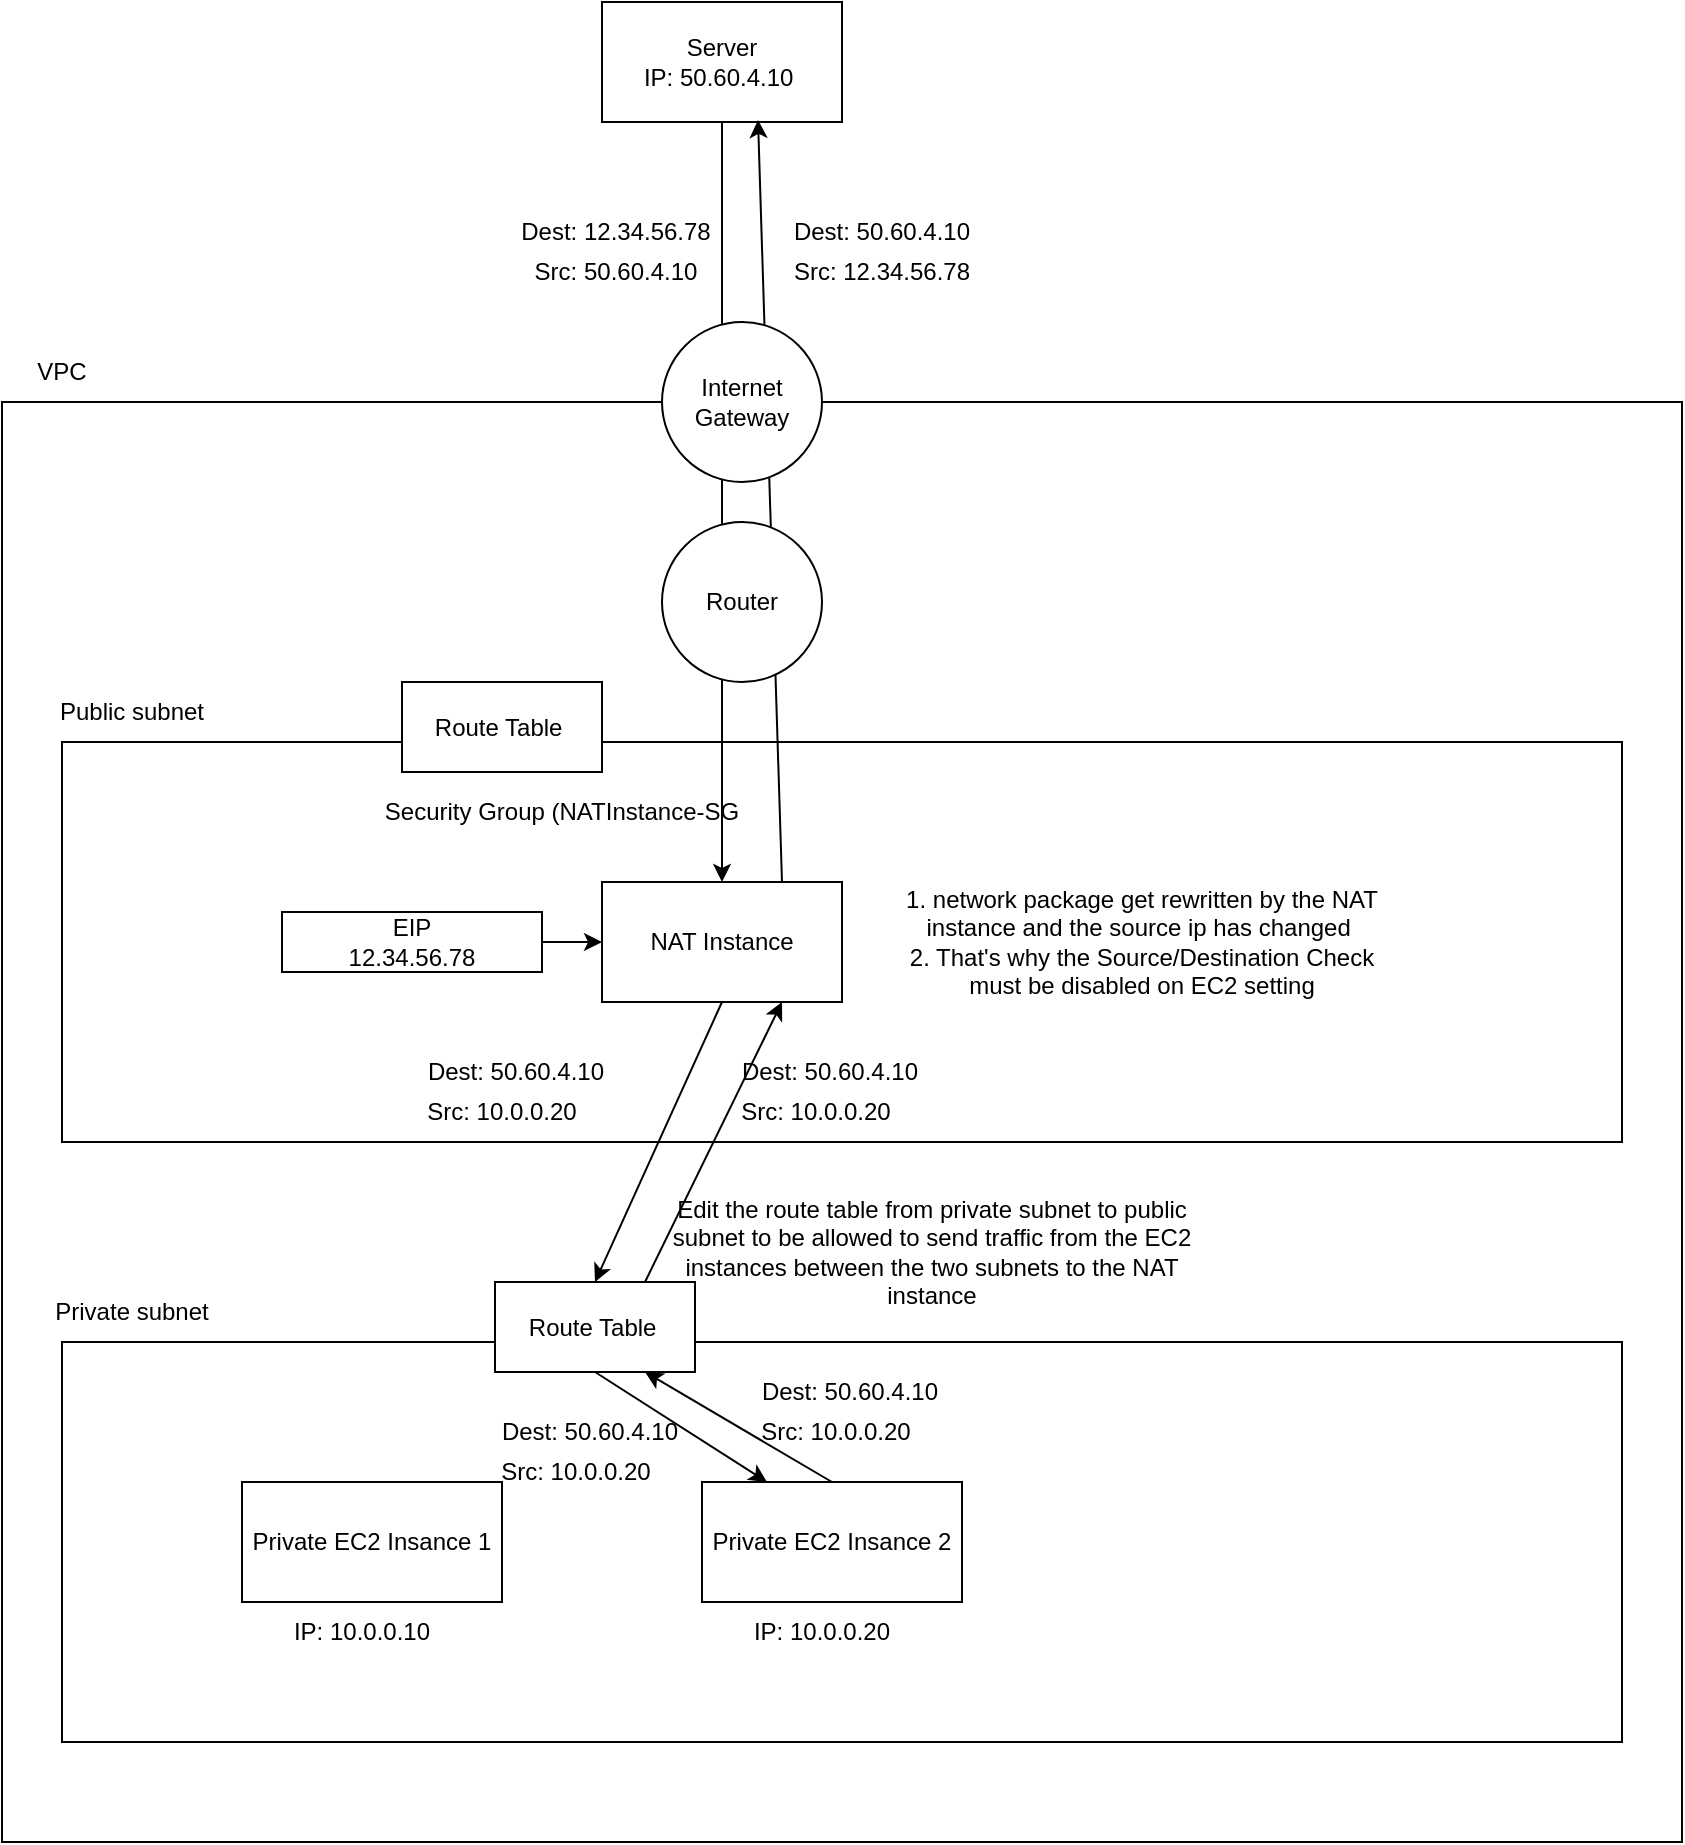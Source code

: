 <mxfile version="21.6.8" type="github">
  <diagram name="Page-1" id="thd2gP7QPJdDt4dVLzzo">
    <mxGraphModel dx="898" dy="1098" grid="1" gridSize="10" guides="1" tooltips="1" connect="1" arrows="1" fold="1" page="1" pageScale="1" pageWidth="850" pageHeight="1100" math="0" shadow="0">
      <root>
        <mxCell id="0" />
        <mxCell id="1" parent="0" />
        <mxCell id="IYe9hOyiI9uOS7aUslrK-1" value="" style="rounded=0;whiteSpace=wrap;html=1;" parent="1" vertex="1">
          <mxGeometry x="150" y="260" width="840" height="720" as="geometry" />
        </mxCell>
        <mxCell id="IYe9hOyiI9uOS7aUslrK-2" value="VPC" style="text;html=1;strokeColor=none;fillColor=none;align=center;verticalAlign=middle;whiteSpace=wrap;rounded=0;" parent="1" vertex="1">
          <mxGeometry x="150" y="230" width="60" height="30" as="geometry" />
        </mxCell>
        <mxCell id="IYe9hOyiI9uOS7aUslrK-3" value="" style="rounded=0;whiteSpace=wrap;html=1;" parent="1" vertex="1">
          <mxGeometry x="180" y="430" width="780" height="200" as="geometry" />
        </mxCell>
        <mxCell id="IYe9hOyiI9uOS7aUslrK-4" value="" style="rounded=0;whiteSpace=wrap;html=1;" parent="1" vertex="1">
          <mxGeometry x="180" y="730" width="780" height="200" as="geometry" />
        </mxCell>
        <mxCell id="IYe9hOyiI9uOS7aUslrK-5" value="Public subnet" style="text;html=1;strokeColor=none;fillColor=none;align=center;verticalAlign=middle;whiteSpace=wrap;rounded=0;" parent="1" vertex="1">
          <mxGeometry x="150" y="400" width="130" height="30" as="geometry" />
        </mxCell>
        <mxCell id="IYe9hOyiI9uOS7aUslrK-6" value="Private subnet" style="text;html=1;strokeColor=none;fillColor=none;align=center;verticalAlign=middle;whiteSpace=wrap;rounded=0;" parent="1" vertex="1">
          <mxGeometry x="150" y="700" width="130" height="30" as="geometry" />
        </mxCell>
        <mxCell id="IYe9hOyiI9uOS7aUslrK-7" value="Server&lt;br&gt;IP: 50.60.4.10&amp;nbsp;" style="rounded=0;whiteSpace=wrap;html=1;" parent="1" vertex="1">
          <mxGeometry x="450" y="60" width="120" height="60" as="geometry" />
        </mxCell>
        <mxCell id="IYe9hOyiI9uOS7aUslrK-8" value="NAT Instance" style="rounded=0;whiteSpace=wrap;html=1;" parent="1" vertex="1">
          <mxGeometry x="450" y="500" width="120" height="60" as="geometry" />
        </mxCell>
        <mxCell id="IYe9hOyiI9uOS7aUslrK-9" value="Security Group (NATInstance-SG" style="text;html=1;strokeColor=none;fillColor=none;align=center;verticalAlign=middle;whiteSpace=wrap;rounded=0;" parent="1" vertex="1">
          <mxGeometry x="300" y="450" width="260" height="30" as="geometry" />
        </mxCell>
        <mxCell id="IYe9hOyiI9uOS7aUslrK-11" value="" style="edgeStyle=orthogonalEdgeStyle;rounded=0;orthogonalLoop=1;jettySize=auto;html=1;" parent="1" source="IYe9hOyiI9uOS7aUslrK-10" target="IYe9hOyiI9uOS7aUslrK-8" edge="1">
          <mxGeometry relative="1" as="geometry" />
        </mxCell>
        <mxCell id="IYe9hOyiI9uOS7aUslrK-10" value="EIP&lt;br&gt;12.34.56.78" style="rounded=0;whiteSpace=wrap;html=1;" parent="1" vertex="1">
          <mxGeometry x="290" y="515" width="130" height="30" as="geometry" />
        </mxCell>
        <mxCell id="IYe9hOyiI9uOS7aUslrK-12" value="Private EC2 Insance 1" style="rounded=0;whiteSpace=wrap;html=1;" parent="1" vertex="1">
          <mxGeometry x="270" y="800" width="130" height="60" as="geometry" />
        </mxCell>
        <mxCell id="IYe9hOyiI9uOS7aUslrK-13" value="Private EC2 Insance 2" style="rounded=0;whiteSpace=wrap;html=1;" parent="1" vertex="1">
          <mxGeometry x="500" y="800" width="130" height="60" as="geometry" />
        </mxCell>
        <mxCell id="IYe9hOyiI9uOS7aUslrK-14" value="Route Table&amp;nbsp;" style="rounded=0;whiteSpace=wrap;html=1;" parent="1" vertex="1">
          <mxGeometry x="396.5" y="700" width="100" height="45" as="geometry" />
        </mxCell>
        <mxCell id="IYe9hOyiI9uOS7aUslrK-15" value="Edit the route table from private subnet to public subnet to be allowed to send traffic from the EC2 instances between the two subnets to the NAT instance" style="text;html=1;strokeColor=none;fillColor=none;align=center;verticalAlign=middle;whiteSpace=wrap;rounded=0;" parent="1" vertex="1">
          <mxGeometry x="480" y="660" width="270" height="50" as="geometry" />
        </mxCell>
        <mxCell id="IYe9hOyiI9uOS7aUslrK-16" value="1. network package get rewritten by the NAT instance and the source ip has changed&amp;nbsp;&lt;br&gt;2. That&#39;s why the Source/Destination Check must be disabled on EC2 setting&lt;br&gt;" style="text;html=1;strokeColor=none;fillColor=none;align=center;verticalAlign=middle;whiteSpace=wrap;rounded=0;" parent="1" vertex="1">
          <mxGeometry x="590" y="470" width="260" height="120" as="geometry" />
        </mxCell>
        <mxCell id="IYe9hOyiI9uOS7aUslrK-17" value="" style="endArrow=classic;html=1;rounded=0;entryX=0.75;entryY=1;entryDx=0;entryDy=0;exitX=0.5;exitY=0;exitDx=0;exitDy=0;" parent="1" source="IYe9hOyiI9uOS7aUslrK-13" target="IYe9hOyiI9uOS7aUslrK-14" edge="1">
          <mxGeometry width="50" height="50" relative="1" as="geometry">
            <mxPoint x="670" y="830" as="sourcePoint" />
            <mxPoint x="720" y="780" as="targetPoint" />
          </mxGeometry>
        </mxCell>
        <mxCell id="IYe9hOyiI9uOS7aUslrK-18" value="Dest: 50.60.4.10" style="text;html=1;strokeColor=none;fillColor=none;align=center;verticalAlign=middle;whiteSpace=wrap;rounded=0;" parent="1" vertex="1">
          <mxGeometry x="513.5" y="740" width="120" height="30" as="geometry" />
        </mxCell>
        <mxCell id="IYe9hOyiI9uOS7aUslrK-19" value="Src: 10.0.0.20" style="text;html=1;strokeColor=none;fillColor=none;align=center;verticalAlign=middle;whiteSpace=wrap;rounded=0;" parent="1" vertex="1">
          <mxGeometry x="506.5" y="760" width="120" height="30" as="geometry" />
        </mxCell>
        <mxCell id="IYe9hOyiI9uOS7aUslrK-20" value="IP: 10.0.0.20" style="text;html=1;strokeColor=none;fillColor=none;align=center;verticalAlign=middle;whiteSpace=wrap;rounded=0;" parent="1" vertex="1">
          <mxGeometry x="500" y="860" width="120" height="30" as="geometry" />
        </mxCell>
        <mxCell id="IYe9hOyiI9uOS7aUslrK-21" value="IP: 10.0.0.10" style="text;html=1;strokeColor=none;fillColor=none;align=center;verticalAlign=middle;whiteSpace=wrap;rounded=0;" parent="1" vertex="1">
          <mxGeometry x="270" y="860" width="120" height="30" as="geometry" />
        </mxCell>
        <mxCell id="IYe9hOyiI9uOS7aUslrK-22" value="" style="endArrow=classic;html=1;rounded=0;exitX=0.5;exitY=1;exitDx=0;exitDy=0;entryX=0.25;entryY=0;entryDx=0;entryDy=0;" parent="1" source="IYe9hOyiI9uOS7aUslrK-14" target="IYe9hOyiI9uOS7aUslrK-13" edge="1">
          <mxGeometry width="50" height="50" relative="1" as="geometry">
            <mxPoint x="400" y="820" as="sourcePoint" />
            <mxPoint x="450" y="770" as="targetPoint" />
          </mxGeometry>
        </mxCell>
        <mxCell id="IYe9hOyiI9uOS7aUslrK-23" value="" style="endArrow=classic;html=1;rounded=0;entryX=0.75;entryY=1;entryDx=0;entryDy=0;exitX=0.75;exitY=0;exitDx=0;exitDy=0;" parent="1" source="IYe9hOyiI9uOS7aUslrK-14" target="IYe9hOyiI9uOS7aUslrK-8" edge="1">
          <mxGeometry width="50" height="50" relative="1" as="geometry">
            <mxPoint x="460" y="630" as="sourcePoint" />
            <mxPoint x="510" y="580" as="targetPoint" />
          </mxGeometry>
        </mxCell>
        <mxCell id="IYe9hOyiI9uOS7aUslrK-24" value="" style="endArrow=classic;html=1;rounded=0;entryX=0.5;entryY=0;entryDx=0;entryDy=0;exitX=0.5;exitY=1;exitDx=0;exitDy=0;" parent="1" source="IYe9hOyiI9uOS7aUslrK-8" target="IYe9hOyiI9uOS7aUslrK-14" edge="1">
          <mxGeometry width="50" height="50" relative="1" as="geometry">
            <mxPoint x="400" y="640" as="sourcePoint" />
            <mxPoint x="450" y="590" as="targetPoint" />
          </mxGeometry>
        </mxCell>
        <mxCell id="IYe9hOyiI9uOS7aUslrK-25" value="Src: 10.0.0.20" style="text;html=1;strokeColor=none;fillColor=none;align=center;verticalAlign=middle;whiteSpace=wrap;rounded=0;" parent="1" vertex="1">
          <mxGeometry x="496.5" y="600" width="120" height="30" as="geometry" />
        </mxCell>
        <mxCell id="IYe9hOyiI9uOS7aUslrK-26" value="Dest: 50.60.4.10" style="text;html=1;strokeColor=none;fillColor=none;align=center;verticalAlign=middle;whiteSpace=wrap;rounded=0;" parent="1" vertex="1">
          <mxGeometry x="503.5" y="580" width="120" height="30" as="geometry" />
        </mxCell>
        <mxCell id="IYe9hOyiI9uOS7aUslrK-27" value="" style="endArrow=classic;html=1;rounded=0;entryX=0.65;entryY=0.983;entryDx=0;entryDy=0;entryPerimeter=0;exitX=0.75;exitY=0;exitDx=0;exitDy=0;" parent="1" source="IYe9hOyiI9uOS7aUslrK-8" target="IYe9hOyiI9uOS7aUslrK-7" edge="1">
          <mxGeometry width="50" height="50" relative="1" as="geometry">
            <mxPoint x="550" y="360" as="sourcePoint" />
            <mxPoint x="600" y="310" as="targetPoint" />
          </mxGeometry>
        </mxCell>
        <mxCell id="IYe9hOyiI9uOS7aUslrK-28" value="Dest: 50.60.4.10" style="text;html=1;strokeColor=none;fillColor=none;align=center;verticalAlign=middle;whiteSpace=wrap;rounded=0;" parent="1" vertex="1">
          <mxGeometry x="530" y="160" width="120" height="30" as="geometry" />
        </mxCell>
        <mxCell id="IYe9hOyiI9uOS7aUslrK-29" value="Src: 12.34.56.78" style="text;html=1;strokeColor=none;fillColor=none;align=center;verticalAlign=middle;whiteSpace=wrap;rounded=0;" parent="1" vertex="1">
          <mxGeometry x="530" y="180" width="120" height="30" as="geometry" />
        </mxCell>
        <mxCell id="IYe9hOyiI9uOS7aUslrK-30" value="" style="endArrow=classic;html=1;rounded=0;exitX=0.5;exitY=1;exitDx=0;exitDy=0;entryX=0.5;entryY=0;entryDx=0;entryDy=0;" parent="1" source="IYe9hOyiI9uOS7aUslrK-7" target="IYe9hOyiI9uOS7aUslrK-8" edge="1">
          <mxGeometry width="50" height="50" relative="1" as="geometry">
            <mxPoint x="540" y="270" as="sourcePoint" />
            <mxPoint x="590" y="220" as="targetPoint" />
          </mxGeometry>
        </mxCell>
        <mxCell id="IYe9hOyiI9uOS7aUslrK-31" value="Dest: 12.34.56.78" style="text;html=1;strokeColor=none;fillColor=none;align=center;verticalAlign=middle;whiteSpace=wrap;rounded=0;" parent="1" vertex="1">
          <mxGeometry x="396.5" y="160" width="120" height="30" as="geometry" />
        </mxCell>
        <mxCell id="IYe9hOyiI9uOS7aUslrK-32" value="Src: 50.60.4.10" style="text;html=1;strokeColor=none;fillColor=none;align=center;verticalAlign=middle;whiteSpace=wrap;rounded=0;" parent="1" vertex="1">
          <mxGeometry x="396.5" y="180" width="120" height="30" as="geometry" />
        </mxCell>
        <mxCell id="IYe9hOyiI9uOS7aUslrK-33" value="Dest: 50.60.4.10" style="text;html=1;strokeColor=none;fillColor=none;align=center;verticalAlign=middle;whiteSpace=wrap;rounded=0;" parent="1" vertex="1">
          <mxGeometry x="347" y="580" width="120" height="30" as="geometry" />
        </mxCell>
        <mxCell id="IYe9hOyiI9uOS7aUslrK-34" value="Src: 10.0.0.20" style="text;html=1;strokeColor=none;fillColor=none;align=center;verticalAlign=middle;whiteSpace=wrap;rounded=0;" parent="1" vertex="1">
          <mxGeometry x="340" y="600" width="120" height="30" as="geometry" />
        </mxCell>
        <mxCell id="IYe9hOyiI9uOS7aUslrK-38" value="Dest: 50.60.4.10" style="text;html=1;strokeColor=none;fillColor=none;align=center;verticalAlign=middle;whiteSpace=wrap;rounded=0;" parent="1" vertex="1">
          <mxGeometry x="383.5" y="760" width="120" height="30" as="geometry" />
        </mxCell>
        <mxCell id="IYe9hOyiI9uOS7aUslrK-39" value="Src: 10.0.0.20" style="text;html=1;strokeColor=none;fillColor=none;align=center;verticalAlign=middle;whiteSpace=wrap;rounded=0;" parent="1" vertex="1">
          <mxGeometry x="376.5" y="780" width="120" height="30" as="geometry" />
        </mxCell>
        <mxCell id="JJxsekDJLD-W7M-YxXZ1-1" value="Route Table&amp;nbsp;" style="rounded=0;whiteSpace=wrap;html=1;" vertex="1" parent="1">
          <mxGeometry x="350" y="400" width="100" height="45" as="geometry" />
        </mxCell>
        <mxCell id="JJxsekDJLD-W7M-YxXZ1-2" value="Internet Gateway" style="ellipse;whiteSpace=wrap;html=1;aspect=fixed;" vertex="1" parent="1">
          <mxGeometry x="480" y="220" width="80" height="80" as="geometry" />
        </mxCell>
        <mxCell id="JJxsekDJLD-W7M-YxXZ1-3" value="Router" style="ellipse;whiteSpace=wrap;html=1;aspect=fixed;" vertex="1" parent="1">
          <mxGeometry x="480" y="320" width="80" height="80" as="geometry" />
        </mxCell>
      </root>
    </mxGraphModel>
  </diagram>
</mxfile>
